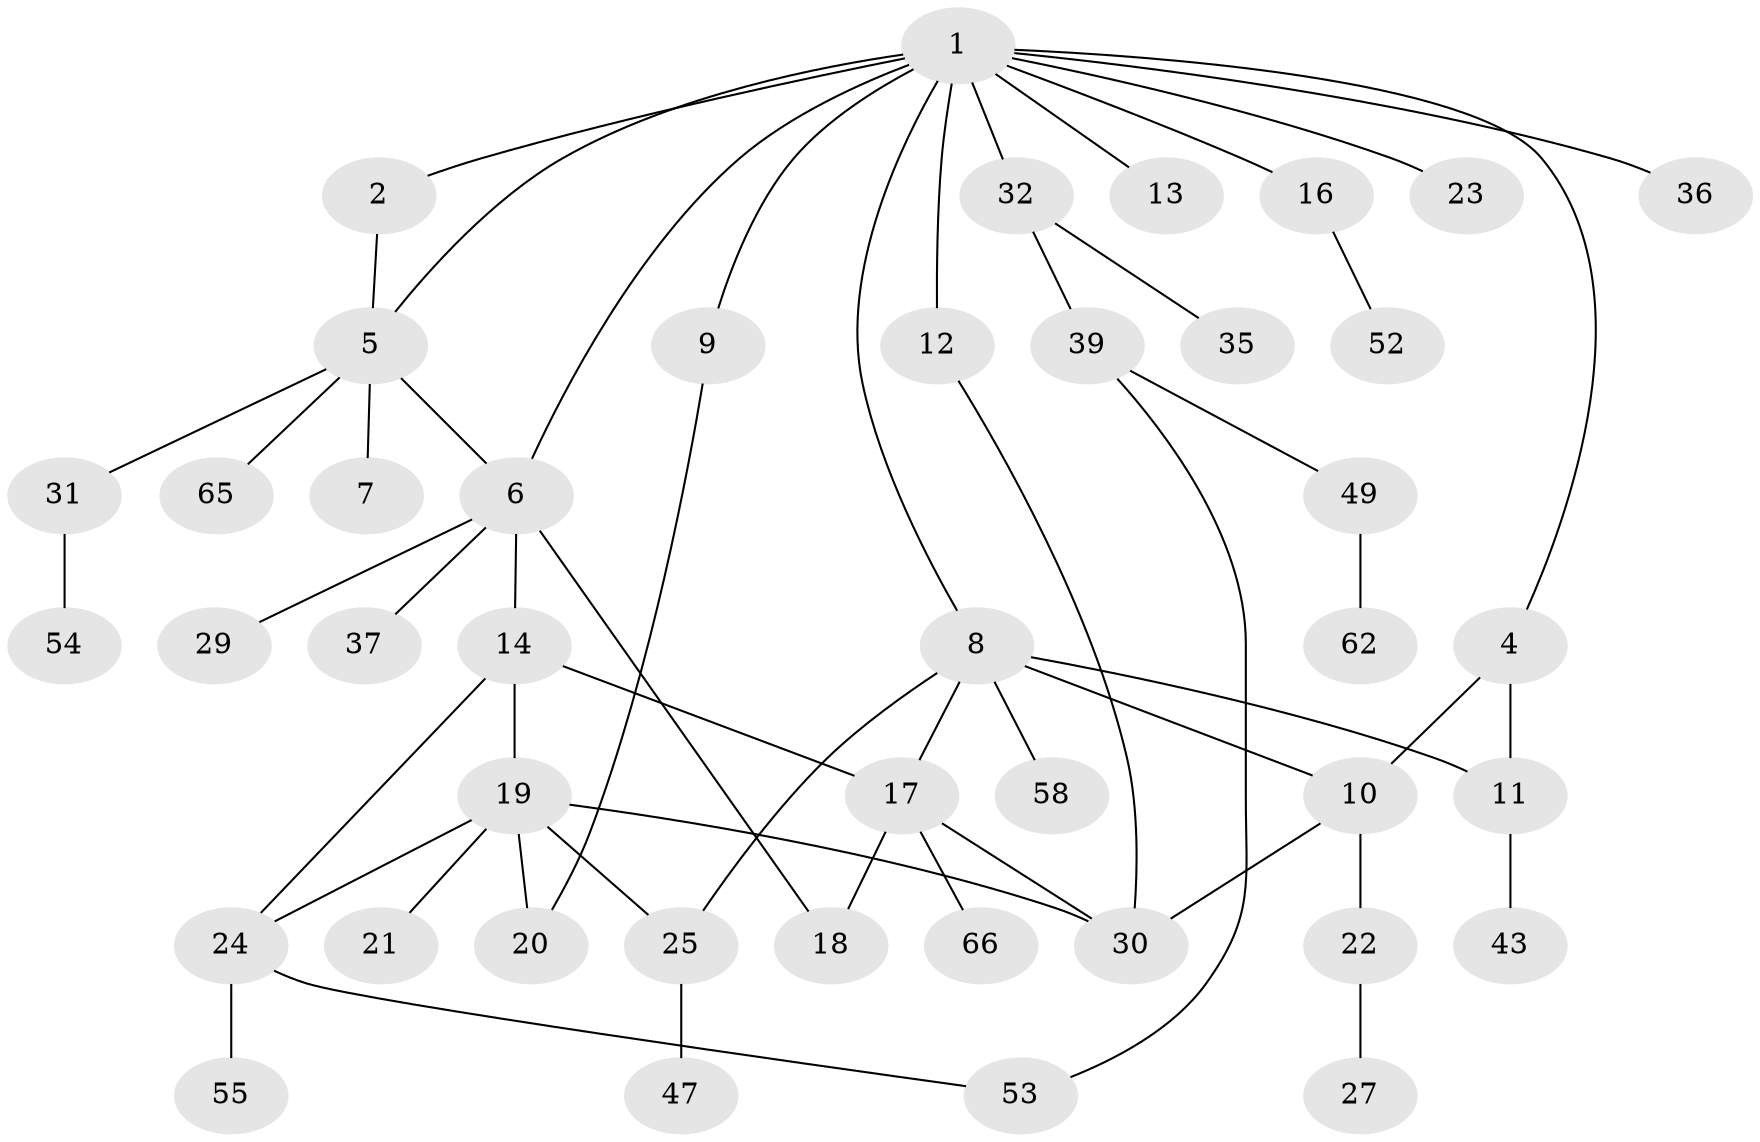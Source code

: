 // original degree distribution, {8: 0.015151515151515152, 3: 0.16666666666666666, 6: 0.015151515151515152, 4: 0.16666666666666666, 1: 0.3787878787878788, 2: 0.22727272727272727, 5: 0.015151515151515152, 7: 0.015151515151515152}
// Generated by graph-tools (version 1.1) at 2025/10/02/27/25 16:10:51]
// undirected, 43 vertices, 55 edges
graph export_dot {
graph [start="1"]
  node [color=gray90,style=filled];
  1 [super="+3"];
  2 [super="+50"];
  4 [super="+28"];
  5 [super="+34"];
  6 [super="+15"];
  7;
  8 [super="+33"];
  9 [super="+38"];
  10 [super="+60"];
  11 [super="+41"];
  12;
  13;
  14 [super="+48"];
  16 [super="+44"];
  17 [super="+40"];
  18 [super="+42"];
  19 [super="+59"];
  20 [super="+56"];
  21;
  22;
  23;
  24 [super="+26"];
  25 [super="+46"];
  27;
  29;
  30 [super="+45"];
  31;
  32 [super="+64"];
  35;
  36 [super="+51"];
  37 [super="+57"];
  39;
  43;
  47;
  49 [super="+61"];
  52;
  53;
  54;
  55 [super="+63"];
  58;
  62;
  65;
  66;
  1 -- 2;
  1 -- 8;
  1 -- 13;
  1 -- 16;
  1 -- 23;
  1 -- 32;
  1 -- 36;
  1 -- 4;
  1 -- 5;
  1 -- 6;
  1 -- 9;
  1 -- 12;
  2 -- 5;
  4 -- 10;
  4 -- 11;
  5 -- 7;
  5 -- 31;
  5 -- 65;
  5 -- 6;
  6 -- 14;
  6 -- 37;
  6 -- 18;
  6 -- 29;
  8 -- 11;
  8 -- 17;
  8 -- 25;
  8 -- 10;
  8 -- 58;
  9 -- 20;
  10 -- 22;
  10 -- 30;
  11 -- 43;
  12 -- 30;
  14 -- 19;
  14 -- 24;
  14 -- 17;
  16 -- 52;
  17 -- 66;
  17 -- 18 [weight=2];
  17 -- 30;
  19 -- 20;
  19 -- 21;
  19 -- 25;
  19 -- 24;
  19 -- 30;
  22 -- 27;
  24 -- 53;
  24 -- 55;
  25 -- 47;
  31 -- 54;
  32 -- 35;
  32 -- 39;
  39 -- 49;
  39 -- 53;
  49 -- 62;
}
